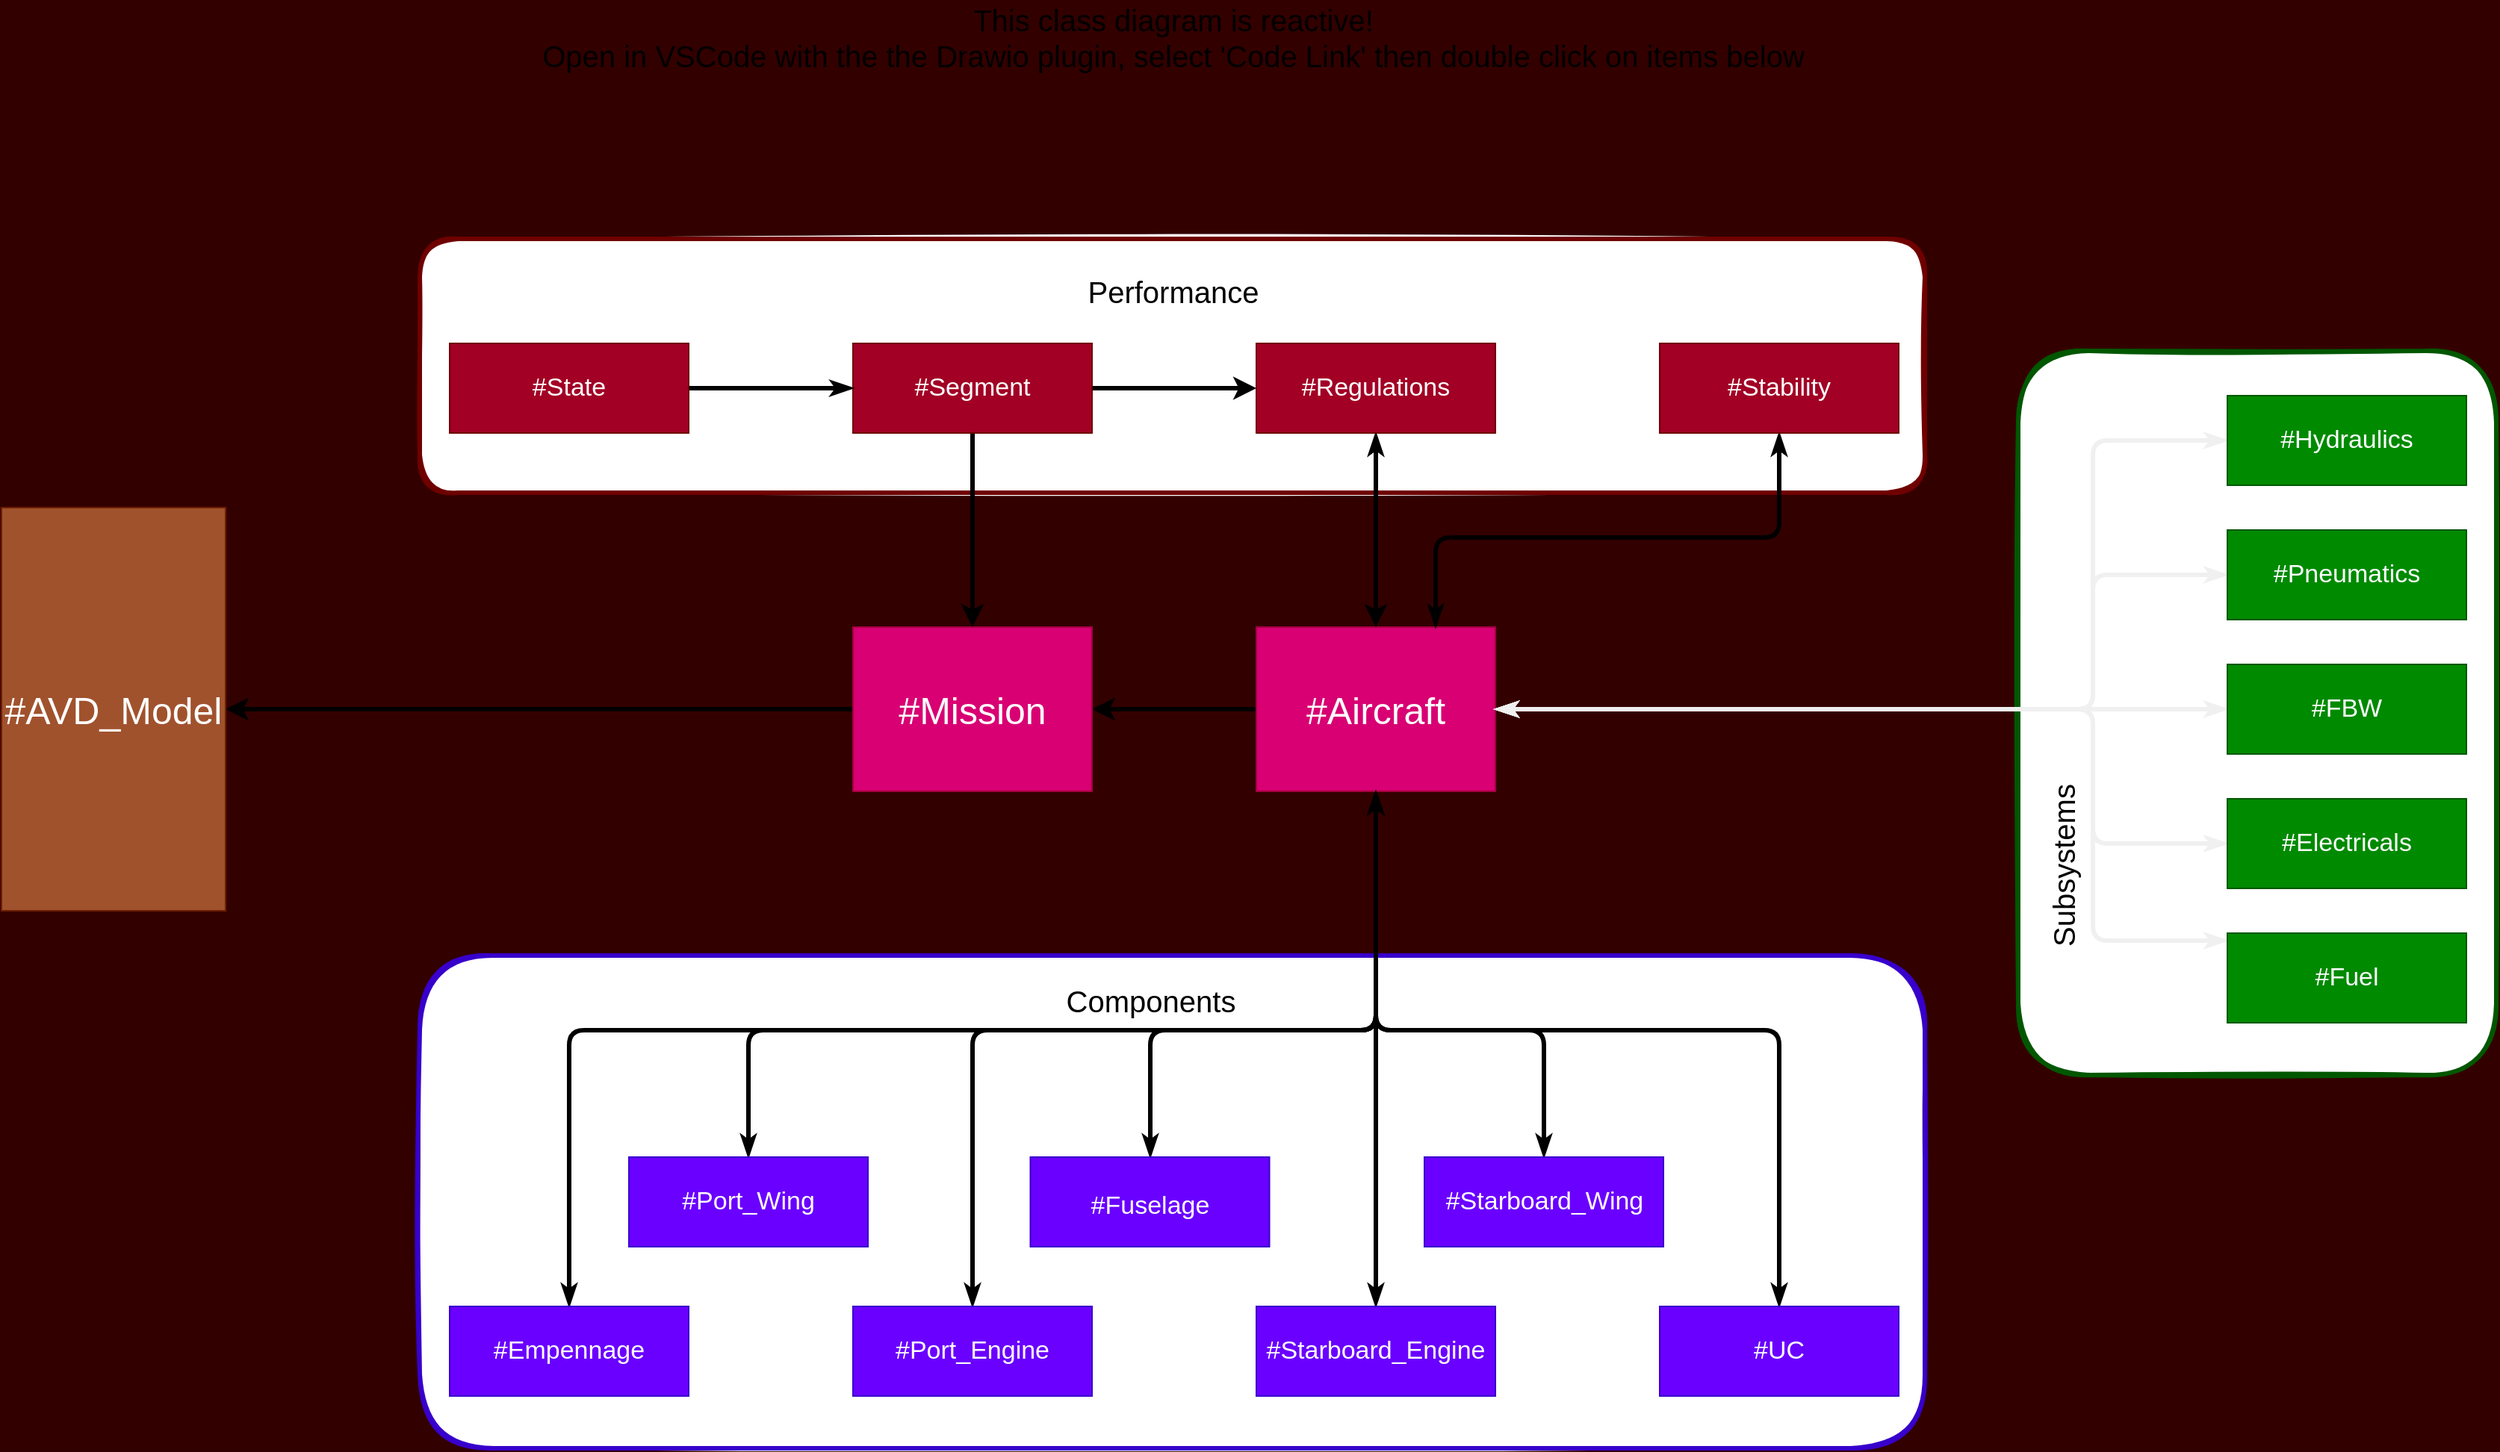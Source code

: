 <mxfile>
    <diagram id="kCiUBcg4THfwcubQhVI1" name="PyAVD Architecture">
        <mxGraphModel dx="1409" dy="1096" grid="0" gridSize="10" guides="1" tooltips="1" connect="1" arrows="1" fold="1" page="0" pageScale="1" pageWidth="3300" pageHeight="2339" background="#330000" math="0" shadow="0">
            <root>
                <mxCell id="0"/>
                <mxCell id="1" parent="0"/>
                <mxCell id="56" value="" style="rounded=1;whiteSpace=wrap;html=1;sketch=1;fontSize=17;strokeWidth=3;strokeColor=#6F0000;fontColor=#ffffff;movable=0;resizable=0;rotatable=0;deletable=0;editable=0;connectable=0;" vertex="1" parent="1">
                    <mxGeometry x="540" y="600" width="1007.5" height="170" as="geometry"/>
                </mxCell>
                <mxCell id="54" value="" style="rounded=1;whiteSpace=wrap;html=1;sketch=1;fontSize=17;strokeWidth=3;strokeColor=#005700;fontColor=#ffffff;movable=0;resizable=0;rotatable=0;deletable=0;editable=0;connectable=0;" vertex="1" parent="1">
                    <mxGeometry x="1610" y="675" width="320" height="485" as="geometry"/>
                </mxCell>
                <mxCell id="53" value="" style="rounded=1;whiteSpace=wrap;html=1;sketch=1;fontSize=17;strokeWidth=3;strokeColor=#3700CC;fontColor=#ffffff;movable=0;resizable=0;rotatable=0;deletable=0;editable=0;connectable=0;" vertex="1" parent="1">
                    <mxGeometry x="540" y="1080" width="1007.5" height="330" as="geometry"/>
                </mxCell>
                <mxCell id="13" style="edgeStyle=orthogonalEdgeStyle;rounded=0;orthogonalLoop=1;jettySize=auto;html=1;entryX=1;entryY=0.5;entryDx=0;entryDy=0;strokeWidth=3;movable=0;resizable=0;rotatable=0;deletable=0;editable=0;connectable=0;" edge="1" parent="1" source="2" target="5">
                    <mxGeometry relative="1" as="geometry"/>
                </mxCell>
                <mxCell id="61" style="edgeStyle=orthogonalEdgeStyle;rounded=1;orthogonalLoop=1;jettySize=auto;html=1;fontSize=20;startArrow=classicThin;startFill=1;endArrow=classicThin;endFill=1;strokeWidth=3;movable=0;resizable=0;rotatable=0;deletable=0;editable=0;connectable=0;" edge="1" parent="1" source="2" target="17">
                    <mxGeometry relative="1" as="geometry">
                        <Array as="points">
                            <mxPoint x="1180" y="1130"/>
                            <mxPoint x="1029" y="1130"/>
                        </Array>
                    </mxGeometry>
                </mxCell>
                <mxCell id="62" style="edgeStyle=orthogonalEdgeStyle;rounded=1;orthogonalLoop=1;jettySize=auto;html=1;entryX=0.5;entryY=0;entryDx=0;entryDy=0;fontSize=20;startArrow=classicThin;startFill=1;endArrow=classicThin;endFill=1;strokeWidth=3;movable=0;resizable=0;rotatable=0;deletable=0;editable=0;connectable=0;" edge="1" parent="1" source="2" target="19">
                    <mxGeometry relative="1" as="geometry">
                        <Array as="points">
                            <mxPoint x="1180" y="1130"/>
                            <mxPoint x="760" y="1130"/>
                        </Array>
                    </mxGeometry>
                </mxCell>
                <mxCell id="63" style="edgeStyle=orthogonalEdgeStyle;rounded=1;orthogonalLoop=1;jettySize=auto;html=1;entryX=0.5;entryY=0;entryDx=0;entryDy=0;fontSize=20;startArrow=classicThin;startFill=1;endArrow=classicThin;endFill=1;strokeWidth=3;movable=0;resizable=0;rotatable=0;deletable=0;editable=0;connectable=0;" edge="1" parent="1" source="2" target="20">
                    <mxGeometry relative="1" as="geometry">
                        <Array as="points">
                            <mxPoint x="1180" y="1130"/>
                            <mxPoint x="1292" y="1130"/>
                        </Array>
                    </mxGeometry>
                </mxCell>
                <mxCell id="64" style="edgeStyle=orthogonalEdgeStyle;rounded=1;orthogonalLoop=1;jettySize=auto;html=1;entryX=0.5;entryY=0;entryDx=0;entryDy=0;fontSize=20;startArrow=classicThin;startFill=1;endArrow=classicThin;endFill=1;strokeWidth=3;movable=0;resizable=0;rotatable=0;deletable=0;editable=0;connectable=0;" edge="1" parent="1" source="2" target="29">
                    <mxGeometry relative="1" as="geometry">
                        <Array as="points">
                            <mxPoint x="1180" y="1130"/>
                            <mxPoint x="1450" y="1130"/>
                        </Array>
                    </mxGeometry>
                </mxCell>
                <mxCell id="65" style="edgeStyle=orthogonalEdgeStyle;rounded=1;orthogonalLoop=1;jettySize=auto;html=1;entryX=0.5;entryY=0;entryDx=0;entryDy=0;fontSize=20;startArrow=classicThin;startFill=1;endArrow=classicThin;endFill=1;strokeWidth=3;movable=0;resizable=0;rotatable=0;deletable=0;editable=0;connectable=0;" edge="1" parent="1" source="2" target="25">
                    <mxGeometry relative="1" as="geometry"/>
                </mxCell>
                <mxCell id="67" style="edgeStyle=orthogonalEdgeStyle;rounded=1;orthogonalLoop=1;jettySize=auto;html=1;entryX=0.5;entryY=0;entryDx=0;entryDy=0;fontSize=20;startArrow=classicThin;startFill=1;endArrow=classicThin;endFill=1;strokeWidth=3;movable=0;resizable=0;rotatable=0;deletable=0;editable=0;connectable=0;" edge="1" parent="1" source="2" target="28">
                    <mxGeometry relative="1" as="geometry">
                        <Array as="points">
                            <mxPoint x="1180" y="1130"/>
                            <mxPoint x="640" y="1130"/>
                        </Array>
                    </mxGeometry>
                </mxCell>
                <mxCell id="68" style="edgeStyle=orthogonalEdgeStyle;rounded=1;orthogonalLoop=1;jettySize=auto;html=1;entryX=0;entryY=0.5;entryDx=0;entryDy=0;fontSize=20;startArrow=classicThin;startFill=1;endArrow=classicThin;endFill=1;strokeColor=#f0f0f0;strokeWidth=3;movable=0;resizable=0;rotatable=0;deletable=0;editable=0;connectable=0;" edge="1" parent="1" source="2" target="35">
                    <mxGeometry relative="1" as="geometry">
                        <Array as="points">
                            <mxPoint x="1660" y="915"/>
                            <mxPoint x="1660" y="735"/>
                        </Array>
                    </mxGeometry>
                </mxCell>
                <mxCell id="2" value="#Aircraft" style="whiteSpace=wrap;html=1;fontSize=25;fillColor=#d80073;strokeColor=#A50040;fontColor=#ffffff;movable=0;resizable=0;rotatable=0;deletable=0;editable=0;connectable=0;" parent="1" vertex="1">
                    <mxGeometry x="1100" y="860" width="160" height="110" as="geometry"/>
                </mxCell>
                <mxCell id="3" value="&lt;font style=&quot;font-size: 20px;&quot;&gt;This class diagram is reactive!&lt;br style=&quot;font-size: 20px;&quot;&gt;Open in VSCode with the the Drawio plugin, select 'Code Link' then double click on items below&lt;/font&gt;" style="text;html=1;align=center;verticalAlign=middle;resizable=0;points=[];autosize=1;strokeColor=none;fontSize=20;" parent="1" vertex="1">
                    <mxGeometry x="613.75" y="440" width="860" height="50" as="geometry"/>
                </mxCell>
                <mxCell id="15" style="edgeStyle=orthogonalEdgeStyle;rounded=0;orthogonalLoop=1;jettySize=auto;html=1;startArrow=none;startFill=0;strokeWidth=3;movable=0;resizable=0;rotatable=0;deletable=0;editable=0;connectable=0;" edge="1" parent="1" source="5" target="9">
                    <mxGeometry relative="1" as="geometry"/>
                </mxCell>
                <mxCell id="5" value="#Mission" style="whiteSpace=wrap;html=1;fontSize=25;fillColor=#d80073;strokeColor=#A50040;fontColor=#ffffff;movable=0;resizable=0;rotatable=0;deletable=0;editable=0;connectable=0;" parent="1" vertex="1">
                    <mxGeometry x="830" y="860" width="160" height="110" as="geometry"/>
                </mxCell>
                <mxCell id="14" style="edgeStyle=orthogonalEdgeStyle;rounded=1;orthogonalLoop=1;jettySize=auto;html=1;startArrow=classicThin;startFill=1;strokeWidth=3;movable=0;resizable=0;rotatable=0;deletable=0;editable=0;connectable=0;" edge="1" parent="1" source="6" target="2">
                    <mxGeometry relative="1" as="geometry"/>
                </mxCell>
                <mxCell id="6" value="#Regulations" style="whiteSpace=wrap;html=1;fontSize=17;fillColor=#a20025;strokeColor=#6F0000;fontColor=#ffffff;movable=0;resizable=0;rotatable=0;deletable=0;editable=0;connectable=0;" parent="1" vertex="1">
                    <mxGeometry x="1100" y="670" width="160" height="60" as="geometry"/>
                </mxCell>
                <mxCell id="9" value="#AVD_Model" style="whiteSpace=wrap;html=1;fontSize=25;fillColor=#a0522d;strokeColor=#6D1F00;fontColor=#ffffff;sketch=0;movable=0;resizable=0;rotatable=0;deletable=0;editable=0;connectable=0;" parent="1" vertex="1">
                    <mxGeometry x="260" y="780" width="150" height="270" as="geometry"/>
                </mxCell>
                <mxCell id="12" style="edgeStyle=orthogonalEdgeStyle;rounded=1;orthogonalLoop=1;jettySize=auto;html=1;strokeWidth=3;movable=0;resizable=0;rotatable=0;deletable=0;editable=0;connectable=0;" edge="1" parent="1" source="10" target="5">
                    <mxGeometry relative="1" as="geometry"/>
                </mxCell>
                <mxCell id="32" style="edgeStyle=orthogonalEdgeStyle;rounded=0;orthogonalLoop=1;jettySize=auto;html=1;fontSize=17;startArrow=none;startFill=0;strokeWidth=3;movable=0;resizable=0;rotatable=0;deletable=0;editable=0;connectable=0;" edge="1" parent="1" source="10" target="6">
                    <mxGeometry relative="1" as="geometry"/>
                </mxCell>
                <mxCell id="10" value="#Segment" style="whiteSpace=wrap;html=1;fontSize=17;fillColor=#a20025;strokeColor=#6F0000;fontColor=#ffffff;movable=0;resizable=0;rotatable=0;deletable=0;editable=0;connectable=0;" vertex="1" parent="1">
                    <mxGeometry x="830" y="670" width="160" height="60" as="geometry"/>
                </mxCell>
                <mxCell id="17" value="&lt;font style=&quot;font-size: 17px&quot;&gt;#Fuselage&lt;/font&gt;" style="whiteSpace=wrap;html=1;fontSize=21;fillColor=#6a00ff;strokeColor=#3700CC;fontColor=#ffffff;movable=0;resizable=0;rotatable=0;deletable=0;editable=0;connectable=0;" vertex="1" parent="1">
                    <mxGeometry x="948.75" y="1215" width="160" height="60" as="geometry"/>
                </mxCell>
                <mxCell id="19" value="#Port_Wing" style="whiteSpace=wrap;html=1;fontSize=17;fillColor=#6a00ff;strokeColor=#3700CC;fontColor=#ffffff;movable=0;resizable=0;rotatable=0;deletable=0;editable=0;connectable=0;" vertex="1" parent="1">
                    <mxGeometry x="680" y="1215" width="160" height="60" as="geometry"/>
                </mxCell>
                <mxCell id="20" value="#Starboard_Wing" style="whiteSpace=wrap;html=1;fontSize=17;fillColor=#6a00ff;strokeColor=#3700CC;fontColor=#ffffff;movable=0;resizable=0;rotatable=0;deletable=0;editable=0;connectable=0;" vertex="1" parent="1">
                    <mxGeometry x="1212.5" y="1215" width="160" height="60" as="geometry"/>
                </mxCell>
                <mxCell id="66" style="edgeStyle=orthogonalEdgeStyle;rounded=1;orthogonalLoop=1;jettySize=auto;html=1;entryX=0.5;entryY=1;entryDx=0;entryDy=0;fontSize=20;startArrow=classicThin;startFill=1;endArrow=classicThin;endFill=1;strokeWidth=3;exitX=0.5;exitY=0;exitDx=0;exitDy=0;movable=0;resizable=0;rotatable=0;deletable=0;editable=0;connectable=0;" edge="1" parent="1" source="24" target="2">
                    <mxGeometry relative="1" as="geometry">
                        <Array as="points">
                            <mxPoint x="910" y="1130"/>
                            <mxPoint x="1180" y="1130"/>
                        </Array>
                    </mxGeometry>
                </mxCell>
                <mxCell id="24" value="#Port_Engine" style="whiteSpace=wrap;html=1;fontSize=17;fillColor=#6a00ff;strokeColor=#3700CC;fontColor=#ffffff;movable=0;resizable=0;rotatable=0;deletable=0;editable=0;connectable=0;" vertex="1" parent="1">
                    <mxGeometry x="830" y="1315" width="160" height="60" as="geometry"/>
                </mxCell>
                <mxCell id="25" value="#Starboard_Engine" style="whiteSpace=wrap;html=1;fontSize=17;fillColor=#6a00ff;strokeColor=#3700CC;fontColor=#ffffff;movable=0;resizable=0;rotatable=0;deletable=0;editable=0;connectable=0;" vertex="1" parent="1">
                    <mxGeometry x="1100" y="1315" width="160" height="60" as="geometry"/>
                </mxCell>
                <mxCell id="28" value="#Empennage" style="whiteSpace=wrap;html=1;fontSize=17;fillColor=#6a00ff;strokeColor=#3700CC;fontColor=#ffffff;movable=0;resizable=0;rotatable=0;deletable=0;editable=0;connectable=0;" vertex="1" parent="1">
                    <mxGeometry x="560" y="1315" width="160" height="60" as="geometry"/>
                </mxCell>
                <mxCell id="29" value="#UC" style="whiteSpace=wrap;html=1;fontSize=17;fillColor=#6a00ff;strokeColor=#3700CC;fontColor=#ffffff;movable=0;resizable=0;rotatable=0;deletable=0;editable=0;connectable=0;" vertex="1" parent="1">
                    <mxGeometry x="1370" y="1315" width="160" height="60" as="geometry"/>
                </mxCell>
                <mxCell id="69" style="edgeStyle=orthogonalEdgeStyle;rounded=1;orthogonalLoop=1;jettySize=auto;html=1;entryX=1;entryY=0.5;entryDx=0;entryDy=0;fontSize=20;startArrow=classicThin;startFill=1;endArrow=classicThin;endFill=1;strokeColor=#f0f0f0;strokeWidth=3;exitX=0;exitY=0.5;exitDx=0;exitDy=0;movable=0;resizable=0;rotatable=0;deletable=0;editable=0;connectable=0;" edge="1" parent="1" source="33" target="2">
                    <mxGeometry relative="1" as="geometry">
                        <Array as="points">
                            <mxPoint x="1660" y="825"/>
                            <mxPoint x="1660" y="915"/>
                        </Array>
                    </mxGeometry>
                </mxCell>
                <mxCell id="33" value="#Pneumatics" style="whiteSpace=wrap;html=1;fontSize=17;fillColor=#008a00;strokeColor=#005700;fontColor=#ffffff;movable=0;resizable=0;rotatable=0;deletable=0;editable=0;connectable=0;" vertex="1" parent="1">
                    <mxGeometry x="1750" y="795" width="160" height="60" as="geometry"/>
                </mxCell>
                <mxCell id="71" style="edgeStyle=orthogonalEdgeStyle;rounded=1;orthogonalLoop=1;jettySize=auto;html=1;entryX=1;entryY=0.5;entryDx=0;entryDy=0;fontSize=20;startArrow=classicThin;startFill=1;endArrow=classicThin;endFill=1;strokeColor=#f0f0f0;strokeWidth=3;exitX=0;exitY=0.5;exitDx=0;exitDy=0;movable=0;resizable=0;rotatable=0;deletable=0;editable=0;connectable=0;" edge="1" parent="1" source="34" target="2">
                    <mxGeometry relative="1" as="geometry">
                        <Array as="points">
                            <mxPoint x="1690" y="915"/>
                            <mxPoint x="1690" y="915"/>
                        </Array>
                    </mxGeometry>
                </mxCell>
                <mxCell id="34" value="#FBW" style="whiteSpace=wrap;html=1;fontSize=17;fillColor=#008a00;strokeColor=#005700;fontColor=#ffffff;movable=0;resizable=0;rotatable=0;deletable=0;editable=0;connectable=0;" vertex="1" parent="1">
                    <mxGeometry x="1750" y="885" width="160" height="60" as="geometry"/>
                </mxCell>
                <mxCell id="35" value="#Hydraulics" style="whiteSpace=wrap;html=1;fontSize=17;fillColor=#008a00;strokeColor=#005700;fontColor=#ffffff;movable=0;resizable=0;rotatable=0;deletable=0;editable=0;connectable=0;" vertex="1" parent="1">
                    <mxGeometry x="1750" y="705" width="160" height="60" as="geometry"/>
                </mxCell>
                <mxCell id="72" style="edgeStyle=orthogonalEdgeStyle;rounded=1;orthogonalLoop=1;jettySize=auto;html=1;entryX=1;entryY=0.5;entryDx=0;entryDy=0;fontSize=20;startArrow=classicThin;startFill=1;endArrow=classicThin;endFill=1;strokeColor=#f0f0f0;strokeWidth=3;movable=0;resizable=0;rotatable=0;deletable=0;editable=0;connectable=0;" edge="1" parent="1" source="36" target="2">
                    <mxGeometry relative="1" as="geometry">
                        <Array as="points">
                            <mxPoint x="1660" y="1005"/>
                            <mxPoint x="1660" y="915"/>
                        </Array>
                    </mxGeometry>
                </mxCell>
                <mxCell id="36" value="#Electricals" style="whiteSpace=wrap;html=1;fontSize=17;fillColor=#008a00;strokeColor=#005700;fontColor=#ffffff;movable=0;resizable=0;rotatable=0;deletable=0;editable=0;connectable=0;" vertex="1" parent="1">
                    <mxGeometry x="1750" y="975" width="160" height="60" as="geometry"/>
                </mxCell>
                <mxCell id="37" value="Components" style="text;html=1;align=center;verticalAlign=middle;resizable=0;points=[];autosize=1;strokeColor=none;fontSize=20;movable=0;rotatable=0;deletable=0;editable=0;connectable=0;" vertex="1" parent="1">
                    <mxGeometry x="963.75" y="1095" width="130" height="30" as="geometry"/>
                </mxCell>
                <mxCell id="70" style="edgeStyle=orthogonalEdgeStyle;rounded=1;orthogonalLoop=1;jettySize=auto;html=1;entryX=1;entryY=0.5;entryDx=0;entryDy=0;fontSize=20;startArrow=classicThin;startFill=1;endArrow=classicThin;endFill=1;strokeColor=#f0f0f0;strokeWidth=3;movable=0;resizable=0;rotatable=0;deletable=0;editable=0;connectable=0;" edge="1" parent="1" source="38" target="2">
                    <mxGeometry relative="1" as="geometry">
                        <Array as="points">
                            <mxPoint x="1660" y="1070"/>
                            <mxPoint x="1660" y="915"/>
                        </Array>
                    </mxGeometry>
                </mxCell>
                <mxCell id="38" value="#Fuel" style="whiteSpace=wrap;html=1;fontSize=17;fillColor=#008a00;strokeColor=#005700;fontColor=#ffffff;movable=0;resizable=0;rotatable=0;deletable=0;editable=0;connectable=0;" vertex="1" parent="1">
                    <mxGeometry x="1750" y="1065" width="160" height="60" as="geometry"/>
                </mxCell>
                <mxCell id="46" value="Subsystems" style="text;html=1;align=center;verticalAlign=middle;resizable=0;points=[];autosize=1;strokeColor=none;fontSize=20;rotation=-90;movable=0;rotatable=0;deletable=0;editable=0;connectable=0;" vertex="1" parent="1">
                    <mxGeometry x="1580" y="1005" width="120" height="30" as="geometry"/>
                </mxCell>
                <mxCell id="55" style="edgeStyle=orthogonalEdgeStyle;rounded=1;orthogonalLoop=1;jettySize=auto;html=1;entryX=0.75;entryY=0;entryDx=0;entryDy=0;fontSize=17;startArrow=classicThin;startFill=1;endArrow=classicThin;endFill=1;strokeWidth=3;movable=0;resizable=0;rotatable=0;deletable=0;editable=0;connectable=0;" edge="1" parent="1" source="49" target="2">
                    <mxGeometry relative="1" as="geometry">
                        <Array as="points">
                            <mxPoint x="1450" y="800"/>
                            <mxPoint x="1220" y="800"/>
                        </Array>
                    </mxGeometry>
                </mxCell>
                <mxCell id="49" value="#Stability" style="whiteSpace=wrap;html=1;fontSize=17;fillColor=#a20025;strokeColor=#6F0000;fontColor=#ffffff;movable=0;resizable=0;rotatable=0;deletable=0;editable=0;connectable=0;" vertex="1" parent="1">
                    <mxGeometry x="1370" y="670" width="160" height="60" as="geometry"/>
                </mxCell>
                <mxCell id="57" value="Performance" style="text;html=1;align=center;verticalAlign=middle;resizable=0;points=[];autosize=1;strokeColor=none;fontSize=20;movable=0;rotatable=0;deletable=0;editable=0;connectable=0;" vertex="1" parent="1">
                    <mxGeometry x="978.75" y="620" width="130" height="30" as="geometry"/>
                </mxCell>
                <mxCell id="59" style="edgeStyle=orthogonalEdgeStyle;rounded=0;orthogonalLoop=1;jettySize=auto;html=1;entryX=0;entryY=0.5;entryDx=0;entryDy=0;fontSize=20;startArrow=none;startFill=0;endArrow=classicThin;endFill=1;strokeWidth=3;movable=0;resizable=0;rotatable=0;deletable=0;editable=0;connectable=0;" edge="1" parent="1" source="58" target="10">
                    <mxGeometry relative="1" as="geometry"/>
                </mxCell>
                <mxCell id="58" value="#State" style="whiteSpace=wrap;html=1;fontSize=17;fillColor=#a20025;strokeColor=#6F0000;fontColor=#ffffff;movable=0;resizable=0;rotatable=0;deletable=0;editable=0;connectable=0;" vertex="1" parent="1">
                    <mxGeometry x="560" y="670" width="160" height="60" as="geometry"/>
                </mxCell>
            </root>
        </mxGraphModel>
    </diagram>
</mxfile>